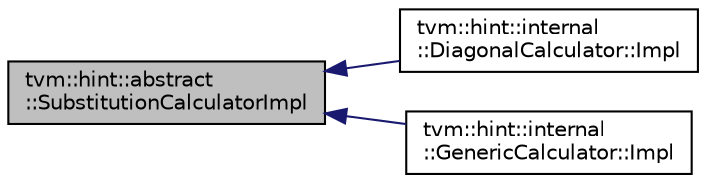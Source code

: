 digraph "tvm::hint::abstract::SubstitutionCalculatorImpl"
{
 // LATEX_PDF_SIZE
  edge [fontname="Helvetica",fontsize="10",labelfontname="Helvetica",labelfontsize="10"];
  node [fontname="Helvetica",fontsize="10",shape=record];
  rankdir="LR";
  Node1 [label="tvm::hint::abstract\l::SubstitutionCalculatorImpl",height=0.2,width=0.4,color="black", fillcolor="grey75", style="filled", fontcolor="black",tooltip=" "];
  Node1 -> Node2 [dir="back",color="midnightblue",fontsize="10",style="solid",fontname="Helvetica"];
  Node2 [label="tvm::hint::internal\l::DiagonalCalculator::Impl",height=0.2,width=0.4,color="black", fillcolor="white", style="filled",URL="$classtvm_1_1hint_1_1internal_1_1DiagonalCalculator_1_1Impl.html",tooltip=" "];
  Node1 -> Node3 [dir="back",color="midnightblue",fontsize="10",style="solid",fontname="Helvetica"];
  Node3 [label="tvm::hint::internal\l::GenericCalculator::Impl",height=0.2,width=0.4,color="black", fillcolor="white", style="filled",URL="$classtvm_1_1hint_1_1internal_1_1GenericCalculator_1_1Impl.html",tooltip=" "];
}
